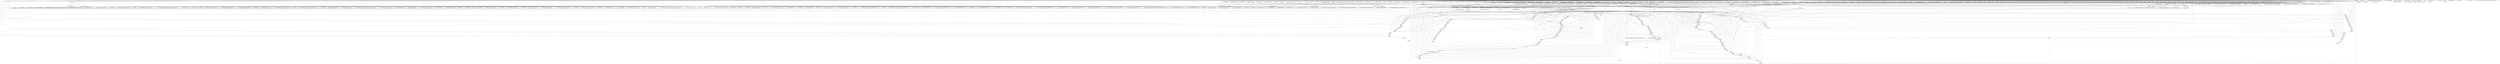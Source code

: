 digraph {
node0 [label="-"];
node1 [label="/"];
node2 [label="//temps"];
node3 [label="/4IF3.ics"];
node4 [label="/SiteWebIF"];
node5 [label="/SiteWebIF/"];
node6 [label="/SiteWebIF/FAQ.pdf"];
node7 [label="/SiteWebIF/Intranet-Etudiant.php"];
node8 [label="/SiteWebIF/Intranet-etudiant.php"];
node9 [label="/SiteWebIF/Intranet-etudiant.php/home-service"];
node10 [label="/SiteWebIF/Intranet-etudiant.php/service-home"];
node11 [label="/SiteWebIF/Intranet-personnel.php"];
node12 [label="/SiteWebIF/IntranetEtudiant.php"];
node13 [label="/SiteWebIF/LivretAccueiPersonnel2012.pdf"];
node14 [label="/SiteWebIF/agenda.html"];
node15 [label="/SiteWebIF/livretSI.pdf"];
node16 [label="/Sourrouille/Jls-fr/Jls-details.htm"];
node17 [label="/Sourrouille/Jls-fr/PhotoJLSourrouille.JPG"];
node18 [label="/Sourrouille/Jls-fr/Rapports/"];
node19 [label="/Sourrouille/Jls-fr/Rapports/Compos98-1.ps"];
node20 [label="/Sourrouille/Jls-fr/Rapports/RR-01-2003.pdf"];
node21 [label="/Sourrouille/Jls-fr/Rapports/WISME-2003.pdf"];
node22 [label="/Sourrouille/Jls-fr/SEE-OTR/SEE-23-5-2002.htm"];
node23 [label="/Sourrouille/Jls-us.html"];
node24 [label="/administrator/"];
node25 [label="/amghar/magazine/mag-2003.pdf"];
node26 [label="/amghar/magazine/mag-2010.pdf"];
node27 [label="/amghar/magazine/mag-2011.pdf"];
node28 [label="/cache/caa37016007b56628f231acfd3d91188"];
node29 [label="/cas/themes/insa/media/favicon.ico"];
node30 [label="/chercheurs/"];
node31 [label="/chercheurs/LCI/"];
node32 [label="/chercheurs/LCI/YugTalpac"];
node33 [label="/chercheurs/LCI/YugTalpac/"];
node34 [label="/chercheurs/LCI/versionologie.html"];
node35 [label="/chercheurs/gcaplat"];
node36 [label="/chercheurs/gcaplat/"];
node37 [label="/chercheurs/gcaplat/CREATIVITE%20SERENDIPITE%20et%20VERSIONOLOGIE.pdf"];
node38 [label="/chercheurs/gcaplat/Pya%20Tagluc.htm"];
node39 [label="/chercheurs/gcaplat/Resume%20MC%20%26%20RP.pdf"];
node40 [label="/chercheurs/gcaplat/Resume%20MC%20&%20RP.pdf"];
node41 [label="/chercheurs/gcaplat/Resume%20MC%20&amp"];
node42 [label="/chercheurs/gcaplat/Resume%20Modeles%20&%20Metamodeles.pdf"];
node43 [label="/chercheurs/gcaplat/Sherlock.pps"];
node44 [label="/chercheurs/gcaplat/install.zip"];
node45 [label="/chercheurs/gcaplat/versionologie.html"];
node46 [label="/crossdomain.xml"];
node47 [label="/dns"];
node48 [label="/dns/"];
node49 [label="/dns/form_dns.php"];
node50 [label="/dns/mod_base_dns.php"];
node51 [label="/dns/vlan.php"];
node52 [label="/documents/"];
node53 [label="/dossiers/"];
node54 [label="/fiches/"];
node55 [label="/home-service"];
node56 [label="/html"];
node57 [label="/index"];
node58 [label="/index.html"];
node59 [label="/limesurvey/admin/"];
node60 [label="/limesurvey/admin/admin.php"];
node61 [label="/limesurvey/index.php"];
node62 [label="/linux/"];
node63 [label="/micromachine"];
node64 [label="/micromachine/"];
node65 [label="/micromachine/download/"];
node66 [label="/micromachine/download/asm"];
node67 [label="/micromachine/download/asm++++++++++++++++++++++++Result:+%ED%E5+%ED%E0%F8%EB%EE%F1%FC+%F4%EE%F0%EC%FB+%E4%EB%FF+%EE%F2%EF%F0%E0%E2%EA%E8"];
node68 [label="/micromachine/download/libmm.clf"];
node69 [label="/micromachine/download/masm"];
node70 [label="/micromachine/download/micromachine-a-trous.cct"];
node71 [label="/micromachine/download/poster.pdf"];
node72 [label="/micromachine/download/prom_data.masm"];
node73 [label="/micromachine/download/ram_data_array.asm"];
node74 [label="/micromachine/download/ram_data_funccall.asm"];
node75 [label="/micromachine/download/ram_data_loop.asm"];
node76 [label="/micromachine/download/ram_data_multiplication.asm"];
node77 [label="/micromachine/download/ram_data_test_ind.asm"];
node78 [label="/micromachine/download/ram_data_test_indind.asm"];
node79 [label="/micromachine/download/sujet.pdf"];
node80 [label="/micromachine/validation.html"];
node81 [label="/notes"];
node82 [label="/notesif"];
node83 [label="/notesif/"];
node84 [label="/notesif/RSS/RSS_3IF.xml"];
node85 [label="/notesif/RSS/RSS_4IF.xml"];
node86 [label="/notesif/ReferentielIF/"];
node87 [label="/notesif/ReferentielIF/pmwiki.php"];
node88 [label="/notesif/coefs/coefs.3IF.2011-2012.pdf"];
node89 [label="/notesif/coefs/coefs.4IF.2011-2012.pdf"];
node90 [label="/notesif/index.php"];
node91 [label="/notesif/notesif_2012/"];
node92 [label="/notesif/saisie2007"];
node93 [label="/notesif/saisie2007/"];
node94 [label="/notesif/saisie2007/_activites.php"];
node95 [label="/notesif/saisie2007/_classement4IF.php"];
node96 [label="/notesif/saisie2007/_classement5IF.php"];
node97 [label="/notesif/saisie2007/_ratrappages_2006_2007.php"];
node98 [label="/notesif/saisie2007/_ratrappages_generic.php"];
node99 [label="/notesif/saisie2007/_statistiques.php"];
node100 [label="/notesif/saisie2007/_uploadRatrappages_generic.php"];
node101 [label="/notesif/saisie2007/api_notes/classementLaniere.php"];
node102 [label="/notesif/saisie2007/api_notes/consultationAlphabetique.php"];
node103 [label="/notesif/saisie2007/api_notes/saisieAlphabetique.php"];
node104 [label="/notesif/saisie2007/api_notes/uploadNotesFromWeb.php"];
node105 [label="/notesif/saisie2007/help.htm"];
node106 [label="/notesif/saisie2007/index.php"];
node107 [label="/notesif/saisie2007/manest08/error.html"];
node108 [label="/notesif/saisie2007/manest08/main.php"];
node109 [label="/permanences"];
node110 [label="/permanences/"];
node111 [label="/permanences/meteo.htlm"];
node112 [label="/permanences/meteo.html"];
node113 [label="/redmine"];
node114 [label="/robots.txt"];
node115 [label="/service-home"];
node116 [label="/servif-home"];
node117 [label="/servif_home"];
node118 [label="/sitewebif/intranet-etudiant.php"];
node119 [label="/sqk"];
node120 [label="/sql"];
node121 [label="/stages/"];
node122 [label="/stages/ListePFE.php"];
node123 [label="/stages/Listestage.php"];
node124 [label="/stages/descriptif/2012_SNT_stage19_movies.pdf"];
node125 [label="/stages/descriptif/ABC%20Portage.pdf"];
node126 [label="/stages/descriptif/ACS.pdf"];
node127 [label="/stages/descriptif/ACTIMAGE%202.zip"];
node128 [label="/stages/descriptif/ACTIMAGE.zip"];
node129 [label="/stages/descriptif/ADD%20ONLINE.docx"];
node130 [label="/stages/descriptif/ADOCIA-1.pdf"];
node131 [label="/stages/descriptif/ALSTOM%20-%20Offre%20stage.pdf"];
node132 [label="/stages/descriptif/ALSTOM%20TRANSPORT.zip"];
node133 [label="/stages/descriptif/ARCHIVES%20MICHAUX.pdf"];
node134 [label="/stages/descriptif/ARKEMA"];
node135 [label="/stages/descriptif/ARKEMA%20CHINE.docx"];
node136 [label="/stages/descriptif/ASTEK%20-%20OFE%20-%20Ingenieurs%20stagiaires-1.doc"];
node137 [label="/stages/descriptif/ATOS%20WORLDLINE%20LYON.doc"];
node138 [label="/stages/descriptif/AXA%20-%20Job%20Requisition%20-%20Performance%20Analyst%20UK.pdf"];
node139 [label="/stages/descriptif/AXA%20-%20STAGE%202012_%20middle-1.doc"];
node140 [label="/stages/descriptif/AXA.7z"];
node141 [label="/stages/descriptif/AXWAY%20BOOK%20Stages%202011-2012%20VF-1.pdf"];
node142 [label="/stages/descriptif/Absi-IT%20jobs.pdf"];
node143 [label="/stages/descriptif/Alptis%20-%20%20Developpeur%20Decionnel-INSA-mars12.pdf"];
node144 [label="/stages/descriptif/BIIN.pdf"];
node145 [label="/stages/descriptif/BIOMERIEUX%20-%20stage%20business%20reporting,%20intelligence.pdf"];
node146 [label="/stages/descriptif/BULL%20-%20Participer%20a%20la%20qualifiaction%20d'un%20logiciel%20specifique%20developpe%20en%20J2EE.pdf"];
node147 [label="/stages/descriptif/CAPGEMINI%20book%20stages.pdf"];
node148 [label="/stages/descriptif/CARRY%20IT.pdf"];
node149 [label="/stages/descriptif/CASINO%20Stage%20controle%20gestion%20Groupe%20Webmaster%20SCDGWMDCGv1.doc"];
node150 [label="/stages/descriptif/CASINO%20Stage%20developpement%20_S_DEVELOP%20_0711.doc"];
node151 [label="/stages/descriptif/CEA_2012_FlexibleMeccano_Court-1.doc"];
node152 [label="/stages/descriptif/CERMEP.pdf"];
node153 [label="/stages/descriptif/CHANEL%20-%20MODE%20-%20ACP%20SI%20-%202-1.pdf"];
node154 [label="/stages/descriptif/CHECK%20AND%20TAKE%20Offres%20de%20stage%202011.12.08.pdf"];
node155 [label="/stages/descriptif/CNDRI%20-%20INSA%20stage_informatique-instrumentation-2.pdf"];
node156 [label="/stages/descriptif/CNRS%20-%20CCSD_profil_stagiaire.pdf"];
node157 [label="/stages/descriptif/COMPILATIO.pdf"];
node158 [label="/stages/descriptif/CREATIS%20Offre%20de%20stage%20ingenieur.pdf"];
node159 [label="/stages/descriptif/CREDIT%20AGRICOLE%20-%20Offre%20Stagiaire%20Innovation%20Credits.pdf"];
node160 [label="/stages/descriptif/CRIS.zip"];
node161 [label="/stages/descriptif/Calabio%20-%202012%20-%20Annonce%20de%20stage%20-%20Front%20end%20dev%20-%20Lyon.pdf"];
node162 [label="/stages/descriptif/DAWAN.pdf"];
node163 [label="/stages/descriptif/DIMO%20GESTION%20-%20stage%20dev%20GMAO.pdf"];
node164 [label="/stages/descriptif/EDAP%20TMS%20-%20offreStageEZ-1.docx"];
node165 [label="/stages/descriptif/EDF%20-%202012%2002%20proposition%20stage%20PRISM-METRIX-GEOMETRIX%202012_2%20_%20DRIIME.pdf"];
node166 [label="/stages/descriptif/EDF%20Clamart%20-%202011%2010%20proposition%20stage%20PRISM-METRIX-GEOMETRIX%202012%20_%20DRIIME.doc"];
node167 [label="/stages/descriptif/ENS%20-%20Profil%20Stagiaire%20CARPACCIO.pdf"];
node168 [label="/stages/descriptif/ENVOLEA%20SEMER_OFFRE_STAGE_120112.pdf"];
node169 [label="/stages/descriptif/ERDF-GRDF%20Offre%20stage%20GrDFx.pdf"];
node170 [label="/stages/descriptif/ESR%20-%20Offre%20de%20stage%20-%20Clermont-Ferrand-1.pdf"];
node171 [label="/stages/descriptif/ETS%20MONTREAL.docx"];
node172 [label="/stages/descriptif/EURO%20INFORMATION%20DEVELOPPEMENT.zip"];
node173 [label="/stages/descriptif/EUROCOPTER.7z"];
node174 [label="/stages/descriptif/EUROSCRIPT.zip"];
node175 [label="/stages/descriptif/EXAKIS.7z"];
node176 [label="/stages/descriptif/FIDUCIAL.doc"];
node177 [label="/stages/descriptif/FIE%20-%20%20Annonce%20stage%20etudiant%20INSA-1.pdf"];
node178 [label="/stages/descriptif/FLEJAY.docx"];
node179 [label="/stages/descriptif/FOXSTREAM%20-%20Sujet%20Stage%20PFE%202011-1.pdf"];
node180 [label="/stages/descriptif/GG%20FACTOR.pdf"];
node181 [label="/stages/descriptif/IBM%20-%20DVS-intership-2012-V4-1.pdf"];
node182 [label="/stages/descriptif/IEI%20FC%20-%20Offre%20de%20stage%20informatique.pdf"];
node183 [label="/stages/descriptif/INRIA%20-%20Proposition%20de%20stage%20Agriped%204eme%20A%20ing.pdf"];
node184 [label="/stages/descriptif/INRIA.pdf"];
node185 [label="/stages/descriptif/INSA%20LIRIS%20-%20120228_sujet%20stage%20LIRIS_vHOS.pdf"];
node186 [label="/stages/descriptif/INSA%20LIRIS%202.doc"];
node187 [label="/stages/descriptif/INSA-LIRIS%20stage_pfe_kinect_2012_v2.docx"];
node188 [label="/stages/descriptif/INTERFACE%20TRANSPORT.pdf"];
node189 [label="/stages/descriptif/ITRON%20soft%20releve%20rapide%20des%20compteurs.pdf"];
node190 [label="/stages/descriptif/JOLITV.pdf"];
node191 [label="/stages/descriptif/KAPT%20-%20Paiement%20mobile.pdf"];
node192 [label="/stages/descriptif/LEE%20Conseil%20-%20906%2000%20-%20DRH%20-%20Offre%20de%20stage%20Base%20Commerciale%20-%20V2.pdf"];
node193 [label="/stages/descriptif/LIRIS%20-%20sujetPortefeuillePartieMetier.pdf"];
node194 [label="/stages/descriptif/LOGICA%20Catalogue%20de%20stages%20Rhone%20Alpes%20Auvergne%202011%202012.pdf"];
node195 [label="/stages/descriptif/M2ES%20TECHNOLOGIES.pdf"];
node196 [label="/stages/descriptif/MAIDIS%20-%20Offre%20de%20stage%202012%20-%20INSA%204IF.doc"];
node197 [label="/stages/descriptif/MEDIAL.pdf"];
node198 [label="/stages/descriptif/MEDICALLAB.pdf"];
node199 [label="/stages/descriptif/NETRESULTS.pdf"];
node200 [label="/stages/descriptif/NOMENDUMOFFRESDESTAGE.pdf"];
node201 [label="/stages/descriptif/Net%20Results%20Bresil.doc"];
node202 [label="/stages/descriptif/ORANGE%20-%20fiche%20de%20stage%202012GOVLPServices.pdf"];
node203 [label="/stages/descriptif/ORANGE%20BUSINESS%20%20SERVICES.zip"];
node204 [label="/stages/descriptif/ORANGE%20DECI.zip"];
node205 [label="/stages/descriptif/ORANGE%20LABS%20RENNES.docx"];
node206 [label="/stages/descriptif/ORANGE.zip"];
node207 [label="/stages/descriptif/Orange%20Labs%20Stages%20Securite%202012.zip"];
node208 [label="/stages/descriptif/PLAYSOFT%20-%2020111031-%20Mobilite%20-%20Developeur_fr.doc"];
node209 [label="/stages/descriptif/PLEBICOM.pdf"];
node210 [label="/stages/descriptif/PRICEMIINISTER%20-%20Fiche%20de%20poste%20_Stagiaire%20DeveloppeurJava%20Scrum_PM-1.pdf"];
node211 [label="/stages/descriptif/SAFT.doc"];
node212 [label="/stages/descriptif/SAINT%20GOBAIN%20-%2031%2001%202012%20Stage%20chef%20projet%20Junior%20eBusiness%201.2012.pdf"];
node213 [label="/stages/descriptif/SCHLUMBERGER%20UK.docx"];
node214 [label="/stages/descriptif/SIGMALID%20-%20Developpeur%20Web.pdf"];
node215 [label="/stages/descriptif/SNCF%20-%20Nouvelle%20fiche%20Mission%20Stage%20pour%20manager_-2.doc"];
node216 [label="/stages/descriptif/SNCF%20-%20Offre%20de%20stage%20ADW%202011-2012-1.pdf"];
node217 [label="/stages/descriptif/SOCIETE"];
node218 [label="/stages/descriptif/SOCIETE%20GENERALE%20-%20stage%20developpement.pdf"];
node219 [label="/stages/descriptif/SOCIETE%20GENERALE%20-%20stage_KC.pdf"];
node220 [label="/stages/descriptif/ST%20MICROELECTRONICS%20Crolles%20visualisation%20(2).pdf"];
node221 [label="/stages/descriptif/STERIA%20Book%20Stages%20%202012%20v0.4.doc"];
node222 [label="/stages/descriptif/STMICROELECTRONICS.doc"];
node223 [label="/stages/descriptif/SUUDS%20Gespower%20-%20TG2011S1PDI_PlateformeDInstallation.pdf"];
node224 [label="/stages/descriptif/SYDER%202012%20-%20Offre%20de%20Stage%20INSA%20-%20Factures%20EDF.pdf"];
node225 [label="/stages/descriptif/SYDER%202012%20-%20Offre%20de%20Stage%20INSA%20-%20Suivi%20des%20vehicules.pdf"];
node226 [label="/stages/descriptif/SYRINA%20Stagiaire%20Developpeur%20VBA.pdf"];
node227 [label="/stages/descriptif/Stage%20pre-embauche%20-%20assistant%20chef%20de%20projet.pdf"];
node228 [label="/stages/descriptif/Stage%20pre-embauche%20-%20ingenieur%20developpeur%20R&D.pdf"];
node229 [label="/stages/descriptif/Stage%20pre-embauche%20-%20ingenieur%20developpeur%20en%20Finance%20de%20Marche.pdf"];
node230 [label="/stages/descriptif/THALES"];
node231 [label="/stages/descriptif/THALES%20-%20Book%20Stages%20ITO%202011%202012.doc"];
node232 [label="/stages/descriptif/THALES%20-%20Etude%20et%20realisation%20d'une%20carte%20d'acquisition%20equipee%20d'un%20microcontroleur%20PIC24F.pdf"];
node233 [label="/stages/descriptif/THALES%20-%20Fiche%20Stagiaire%20ISe-ID%20_2012-01_.pdf"];
node234 [label="/stages/descriptif/THALES%20-%20Stage%202012%20Centre%20de%20service.pdf"];
node235 [label="/stages/descriptif/THALES%20Hong%20Kong.7z"];
node236 [label="/stages/descriptif/Thales%20Avionics%20Valence.pdf"];
node237 [label="/stages/descriptif/The_Coding_Machine%20Stage_Fin_d_etudes_2.doc"];
node238 [label="/stages/descriptif/UUDS%20Gespower%20-%20STG2011S1EET_EditeurDEtiquette.pdf"];
node239 [label="/stages/descriptif/Univ%20lyon%203%20-%20offre_de_stage_2012_2.pdf"];
node240 [label="/stages/descriptif/VERIMAG.pdf"];
node241 [label="/stages/descriptif/WID%20OP.zip"];
node242 [label="/stages/descriptif/YSEOP.zip"];
node243 [label="/temp"];
node244 [label="/temps"];
node245 [label="/temps/"];
node246 [label="/temps/%C3%A7IF38.html"];
node247 [label="/temps/%C3%A7IF40.html"];
node248 [label="/temps/.html"];
node249 [label="/temps/1IF14.ics"];
node250 [label="/temps/2FC1.html"];
node251 [label="/temps/2FC10.html"];
node252 [label="/temps/2FC11.html"];
node253 [label="/temps/2FC12.html"];
node254 [label="/temps/2FC13.html"];
node255 [label="/temps/2FC14.html"];
node256 [label="/temps/2FC15.html"];
node257 [label="/temps/2FC16.html"];
node258 [label="/temps/2FC17.html"];
node259 [label="/temps/2FC18.html"];
node260 [label="/temps/2FC19.html"];
node261 [label="/temps/2FC2.html"];
node262 [label="/temps/2FC3.html"];
node263 [label="/temps/2FC36.html"];
node264 [label="/temps/2FC37.html"];
node265 [label="/temps/2FC38.html"];
node266 [label="/temps/2FC39.html"];
node267 [label="/temps/2FC4.html"];
node268 [label="/temps/2FC40.html"];
node269 [label="/temps/2FC41.html"];
node270 [label="/temps/2FC42.html"];
node271 [label="/temps/2FC43.html"];
node272 [label="/temps/2FC44.html"];
node273 [label="/temps/2FC45.html"];
node274 [label="/temps/2FC46.html"];
node275 [label="/temps/2FC47.html"];
node276 [label="/temps/2FC48.html"];
node277 [label="/temps/2FC49.html"];
node278 [label="/temps/2FC5.html"];
node279 [label="/temps/2FC50.html"];
node280 [label="/temps/2FC51.html"];
node281 [label="/temps/2FC52.html"];
node282 [label="/temps/2FC6.html"];
node283 [label="/temps/2FC7.html"];
node284 [label="/temps/2FC8.html"];
node285 [label="/temps/2FC9.html"];
node286 [label="/temps/3IF.html"];
node287 [label="/temps/3IF.ics"];
node288 [label="/temps/3IF1"];
node289 [label="/temps/3IF1.html"];
node290 [label="/temps/3IF1.ics"];
node291 [label="/temps/3IF10.html"];
node292 [label="/temps/3IF11.html"];
node293 [label="/temps/3IF12.html"];
node294 [label="/temps/3IF13.html"];
node295 [label="/temps/3IF14.html"];
node296 [label="/temps/3IF15.html"];
node297 [label="/temps/3IF16.html"];
node298 [label="/temps/3IF17.html"];
node299 [label="/temps/3IF18.html"];
node300 [label="/temps/3IF19.html"];
node301 [label="/temps/3IF2.html"];
node302 [label="/temps/3IF2.ics"];
node303 [label="/temps/3IF20.html"];
node304 [label="/temps/3IF21.html"];
node305 [label="/temps/3IF22.html"];
node306 [label="/temps/3IF23.html"];
node307 [label="/temps/3IF24.html"];
node308 [label="/temps/3IF25.html"];
node309 [label="/temps/3IF26.html"];
node310 [label="/temps/3IF27.html"];
node311 [label="/temps/3IF28.html"];
node312 [label="/temps/3IF29.html"];
node313 [label="/temps/3IF3.html"];
node314 [label="/temps/3IF3.ics"];
node315 [label="/temps/3IF30.html"];
node316 [label="/temps/3IF31.html"];
node317 [label="/temps/3IF32.html"];
node318 [label="/temps/3IF35.html"];
node319 [label="/temps/3IF36.html"];
node320 [label="/temps/3IF37.html"];
node321 [label="/temps/3IF38.html"];
node322 [label="/temps/3IF384.html"];
node323 [label="/temps/3IF39.html"];
node324 [label="/temps/3IF4.html"];
node325 [label="/temps/3IF4.ics"];
node326 [label="/temps/3IF40.html"];
node327 [label="/temps/3IF41.html"];
node328 [label="/temps/3IF42.html"];
node329 [label="/temps/3IF43.html"];
node330 [label="/temps/3IF44.html"];
node331 [label="/temps/3IF45.html"];
node332 [label="/temps/3IF46.html"];
node333 [label="/temps/3IF47.html"];
node334 [label="/temps/3IF48.html"];
node335 [label="/temps/3IF49.html"];
node336 [label="/temps/3IF5.html"];
node337 [label="/temps/3IF50.html"];
node338 [label="/temps/3IF51.html"];
node339 [label="/temps/3IF52.html"];
node340 [label="/temps/3IF53.html"];
node341 [label="/temps/3IF6.html"];
node342 [label="/temps/3IF7.html"];
node343 [label="/temps/3IF8.html"];
node344 [label="/temps/3IF9.html"];
node345 [label="/temps/3if38"];
node346 [label="/temps/4IF"];
node347 [label="/temps/4IF.html"];
node348 [label="/temps/4IF.ics"];
node349 [label="/temps/4IF02.html"];
node350 [label="/temps/4IF1"];
node351 [label="/temps/4IF1.html"];
node352 [label="/temps/4IF1.ics"];
node353 [label="/temps/4IF10.html"];
node354 [label="/temps/4IF11.html"];
node355 [label="/temps/4IF12.html"];
node356 [label="/temps/4IF13.html"];
node357 [label="/temps/4IF14.html"];
node358 [label="/temps/4IF15.html"];
node359 [label="/temps/4IF16.html"];
node360 [label="/temps/4IF17.html"];
node361 [label="/temps/4IF18.html"];
node362 [label="/temps/4IF19.html"];
node363 [label="/temps/4IF2.html"];
node364 [label="/temps/4IF2.ics"];
node365 [label="/temps/4IF20.html"];
node366 [label="/temps/4IF21.html"];
node367 [label="/temps/4IF22.html"];
node368 [label="/temps/4IF23.html"];
node369 [label="/temps/4IF24.html"];
node370 [label="/temps/4IF25.html"];
node371 [label="/temps/4IF26.html"];
node372 [label="/temps/4IF27.html"];
node373 [label="/temps/4IF3.html"];
node374 [label="/temps/4IF3.ics"];
node375 [label="/temps/4IF32.html"];
node376 [label="/temps/4IF35.html"];
node377 [label="/temps/4IF36.html"];
node378 [label="/temps/4IF37.html"];
node379 [label="/temps/4IF38"];
node380 [label="/temps/4IF38.html"];
node381 [label="/temps/4IF38.html*"];
node382 [label="/temps/4IF39.html"];
node383 [label="/temps/4IF4.html"];
node384 [label="/temps/4IF4.ics"];
node385 [label="/temps/4IF4.ics%20"];
node386 [label="/temps/4IF40.html"];
node387 [label="/temps/4IF41.html"];
node388 [label="/temps/4IF42.html"];
node389 [label="/temps/4IF42.ics"];
node390 [label="/temps/4IF43.html"];
node391 [label="/temps/4IF44.html"];
node392 [label="/temps/4IF44html"];
node393 [label="/temps/4IF45.html"];
node394 [label="/temps/4IF46.html"];
node395 [label="/temps/4IF47.html"];
node396 [label="/temps/4IF48.html"];
node397 [label="/temps/4IF49.html"];
node398 [label="/temps/4IF5.html"];
node399 [label="/temps/4IF50.html"];
node400 [label="/temps/4IF51.html"];
node401 [label="/temps/4IF52.html"];
node402 [label="/temps/4IF53.html"];
node403 [label="/temps/4IF54.html"];
node404 [label="/temps/4IF6.html"];
node405 [label="/temps/4IF7.html"];
node406 [label="/temps/4IF8.html"];
node407 [label="/temps/4IF9.html"];
node408 [label="/temps/4TC.html"];
node409 [label="/temps/4TC39.html"];
node410 [label="/temps/4Tc.html"];
node411 [label="/temps/4if1.ics"];
node412 [label="/temps/4if3.ics"];
node413 [label="/temps/5IF.html"];
node414 [label="/temps/5IF.ic"];
node415 [label="/temps/5IF.ics"];
node416 [label="/temps/5IF1.html"];
node417 [label="/temps/5IF1.ics"];
node418 [label="/temps/5IF10.html"];
node419 [label="/temps/5IF11.html"];
node420 [label="/temps/5IF12.html"];
node421 [label="/temps/5IF13.html"];
node422 [label="/temps/5IF14.html"];
node423 [label="/temps/5IF15.html"];
node424 [label="/temps/5IF16.html"];
node425 [label="/temps/5IF17.html"];
node426 [label="/temps/5IF18.html"];
node427 [label="/temps/5IF19.html"];
node428 [label="/temps/5IF2.html"];
node429 [label="/temps/5IF2.ics"];
node430 [label="/temps/5IF20.html"];
node431 [label="/temps/5IF21.html"];
node432 [label="/temps/5IF22.html"];
node433 [label="/temps/5IF23.html"];
node434 [label="/temps/5IF24.html"];
node435 [label="/temps/5IF25.html"];
node436 [label="/temps/5IF26.html"];
node437 [label="/temps/5IF27.html"];
node438 [label="/temps/5IF28.html"];
node439 [label="/temps/5IF29.html"];
node440 [label="/temps/5IF3.html"];
node441 [label="/temps/5IF35.html"];
node442 [label="/temps/5IF36.html"];
node443 [label="/temps/5IF37.html"];
node444 [label="/temps/5IF38.html"];
node445 [label="/temps/5IF39.htm"];
node446 [label="/temps/5IF39.html"];
node447 [label="/temps/5IF4.html"];
node448 [label="/temps/5IF40.html"];
node449 [label="/temps/5IF40.htmlgoo"];
node450 [label="/temps/5IF41.html"];
node451 [label="/temps/5IF42.html"];
node452 [label="/temps/5IF43.html"];
node453 [label="/temps/5IF44.html"];
node454 [label="/temps/5IF45.html"];
node455 [label="/temps/5IF46.html"];
node456 [label="/temps/5IF47.html"];
node457 [label="/temps/5IF48.html"];
node458 [label="/temps/5IF49.htm"];
node459 [label="/temps/5IF49.html"];
node460 [label="/temps/5IF5.html"];
node461 [label="/temps/5IF50.html"];
node462 [label="/temps/5IF51.html"];
node463 [label="/temps/5IF52.html"];
node464 [label="/temps/5IF53.html"];
node465 [label="/temps/5IF6.html"];
node466 [label="/temps/5IF7.html"];
node467 [label="/temps/5IF8.html"];
node468 [label="/temps/5IF9.html"];
node469 [label="/temps/5IFA.ics"];
node470 [label="/temps/5IFB.ics"];
node471 [label="/temps/5if.ics"];
node472 [label="/temps/5if.ics%2bbio"];
node473 [label="/temps/5if17"];
node474 [label="/temps/5if17.htm"];
node475 [label="/temps/5if17.html"];
node476 [label="/temps/EA.ics"];
node477 [label="/temps/GF.ics"];
node478 [label="/temps/GL.ics"];
node479 [label="/temps/GO.ics"];
node480 [label="/temps/IF40.html"];
node481 [label="/temps/MK.ics"];
node482 [label="/temps/ML.ics"];
node483 [label="/temps/PF.ics"];
node484 [label="/temps/PL.ics"];
node485 [label="/temps/SB.ics"];
node486 [label="/temps/SC.ics"];
node487 [label="/temps/SoutenancesPFE.html"];
node488 [label="/temps/TA.ics"];
node489 [label="/temps/WO.ics"];
node490 [label="/temps/choix_2fc.html"];
node491 [label="/temps/choix_3if.html"];
node492 [label="/temps/choix_4if.html"];
node493 [label="/temps/choix_5if.html"];
node494 [label="/temps/choix_IM1.html"];
node495 [label="/temps/index.html"];
node496 [label="/temps/l"];
node497 [label="/temps/soutenancespfe.html"];
node498 [label="/temps4IF47.html"];
node499 [label="/temps5IF47.html"];
node500 [label="/tnotesemps/5IF43.html"];
node501 [label="/w3c/p3p.xml"];
node502 [label="/wiki/doku.php"];
node503 [label="/wiki/lib/exe/ajax.php"];
node504 [label="/wiki/lib/exe/css.php"];
node505 [label="/wiki/lib/exe/indexer.php"];
node506 [label="/wiki/lib/exe/js.php"];
node507 [label="/wp-login.php"];
node508 [label=":90/dns/"];
node509 [label=":90/dns/form_dns.php"];
node510 [label=":90/dns/mod_base_dns.php"];
node511 [label=":90/dns/vlan.php"];
node512 [label=":90/wiki/doku.php"];
node513 [label="http://36ohk6dgmcd1n-c.c.yom.mail.yahoo.net/om/api/1.0/openmail.app.invoke/36ohk6dgmcd1n/11/1.0.35/us/en-US/view.html/0"];
node514 [label="http://IF.insa-lyon.fr/"];
node515 [label="http://by157w.bay157.mail.live.com/default.aspx"];
node516 [label="http://du115w.dub115.mail.live.com/mail/InboxLight.aspx"];
node517 [label="http://fr.search-results.com/web"];
node518 [label="http://fr.search.yahoo.com/search"];
node519 [label="http://homestaymelaka.com/house/taman-pandan-indah/unified-software-development-process&page=6"];
node520 [label="http://if.insa-lyon.fr/"];
node521 [label="http://if.insa-lyon.fr/actualites"];
node522 [label="http://if.insa-lyon.fr/agenda-if"];
node523 [label="http://if.insa-lyon.fr/bibif"];
node524 [label="http://if.insa-lyon.fr/entreprise/deroulement-projet-fin-etude"];
node525 [label="http://if.insa-lyon.fr/entreprise/projet-fin-etude"];
node526 [label="http://if.insa-lyon.fr/entreprise/stages"];
node527 [label="http://if.insa-lyon.fr/formation/3if"];
node528 [label="http://if.insa-lyon.fr/formation/3if-programme-enseignements"];
node529 [label="http://if.insa-lyon.fr/formation/4if-programme-enseignements"];
node530 [label="http://if.insa-lyon.fr/formation/ingenieur-if"];
node531 [label="http://if.insa-lyon.fr/fr"];
node532 [label="http://if.insa-lyon.fr/intranet-personnel-if"];
node533 [label="http://if.insa-lyon.fr/presentation"];
node534 [label="http://if.insa-lyon.fr/presentation/annuaire"];
node535 [label="http://if.insa-lyon.fr/presentation/historique"];
node536 [label="http://if.insa-lyon.fr/presentation/qui-fait-quoi"];
node537 [label="http://if.insa-lyon.fr/presentation/venir-etudier-if"];
node538 [label="http://if.insa-lyon.fr/recherche/laboratoires-associes"];
node539 [label="http://if.insa-lyon.fr/vie-etudiante/laedi"];
node540 [label="http://if.insa-lyon.fr/vie-etudiante/les-associations"];
node541 [label="http://img.rechercher.me/fichiers/cours-architecture-des-ordinateurs_pdf_58664.html"];
node542 [label="http://intranet-if:90/dns/"];
node543 [label="http://intranet-if:90/dns/form_dns.php"];
node544 [label="http://intranet-if:90/dns/mod_base_dns.php"];
node545 [label="http://intranet-if:90/dns/vlan.php"];
node546 [label="http://intranet-if:90/wiki/doku.php"];
node547 [label="http://isearch.babylon.com/"];
node548 [label="http://liris.cnrs.fr/christian.wolf/teaching/index.html"];
node549 [label="http://search.babylon.com/"];
node550 [label="http://search.conduit.com/ResultsExt.aspx"];
node551 [label="http://search.conduit.com/results.aspx"];
node552 [label="http://servif-web.insa-lyon.fr:90/dns/"];
node553 [label="http://servif-web.insa-lyon.fr:90/dns/vlan.php"];
node554 [label="http://support.insa-lyon.fr/admin/edit_tracking.php"];
node555 [label="http://translate.google.com/translate_p"];
node556 [label="http://www.123people.fr/s/mathieu+maranzana"];
node557 [label="http://www.banque-pdf.com/fr_qcm-architecture-des-ordinateur.html"];
node558 [label="http://www.banque-pdf.fr/fr_des-cours-et-des-exercices-corriges-sur-les-flags-de-microprocesseur-intel-8086-pdf.html"];
node559 [label="http://www.banque-pdf.fr/fr_exercices-corriges-architecture-des-ordinateurs-assembleur.html"];
node560 [label="http://www.banque-pdf.fr/fr_exercices-et-solutions-sur-l_architecture-des-ordinateurs.html"];
node561 [label="http://www.bing.com/search"];
node562 [label="http://www.extpdf.com/evolution-des-micro-processeurs-intel-de-1971-a-2010-pdf.html"];
node563 [label="http://www.facebook.com/"];
node564 [label="http://www.facebook.com/l.php"];
node565 [label="http://www.google.ca/url"];
node566 [label="http://www.google.ch/url"];
node567 [label="http://www.google.co.ma/url"];
node568 [label="http://www.google.co.za/url"];
node569 [label="http://www.google.com"];
node570 [label="http://www.google.com.br/url"];
node571 [label="http://www.google.com.lb/url"];
node572 [label="http://www.google.com.ph/url"];
node573 [label="http://www.google.com.pk/url"];
node574 [label="http://www.google.com.tr/url"];
node575 [label="http://www.google.com.vn/url"];
node576 [label="http://www.google.com/gwt/x"];
node577 [label="http://www.google.com/m"];
node578 [label="http://www.google.com/m/search"];
node579 [label="http://www.google.com/search"];
node580 [label="http://www.google.com/url"];
node581 [label="http://www.google.de/url"];
node582 [label="http://www.google.dz/url"];
node583 [label="http://www.google.es/url"];
node584 [label="http://www.google.fr/search"];
node585 [label="http://www.google.fr/url"];
node586 [label="http://www.google.it/search"];
node587 [label="http://www.google.it/url"];
node588 [label="http://www.google.ro/url"];
node589 [label="http://www.google.sn/url"];
node590 [label="http://www.google.tn/url"];
node591 [label="http://www.netvibes.com/privatepage/1"];
node592 [label="http://www.rechercher.me/fichiers/cours-architecture-des-ordinateurs_pdf_58664.html"];
node593 [label="http://www.search-results.com/web"];
node594 [label="http://www.uyfree.com/download/wp-thumbnails.zip"];
node595 [label="http://zmail.insa-lyon.fr/zimbra/"];
node596 [label="https://login.insa-lyon.fr/cas/login"];
node569 -> node1 [label="1"];
node1 -> node1 [label="15"];
node580 -> node1 [label="2"];
node0 -> node1 [label="517"];
node0 -> node2 [label="1"];
node0 -> node3 [label="1"];
node0 -> node4 [label="1"];
node0 -> node5 [label="24"];
node11 -> node6 [label="8"];
node0 -> node7 [label="1"];
node580 -> node8 [label="2"];
node521 -> node8 [label="1"];
node540 -> node8 [label="24"];
node537 -> node8 [label="3"];
node528 -> node8 [label="3"];
node596 -> node8 [label="26"];
node527 -> node8 [label="14"];
node534 -> node8 [label="5"];
node523 -> node8 [label="5"];
node531 -> node8 [label="23"];
node536 -> node8 [label="9"];
node520 -> node8 [label="3640"];
node526 -> node8 [label="1"];
node0 -> node8 [label="6471"];
node530 -> node8 [label="20"];
node539 -> node8 [label="116"];
node5 -> node8 [label="28"];
node529 -> node8 [label="2"];
node538 -> node8 [label="1"];
node121 -> node8 [label="1"];
node535 -> node8 [label="3"];
node533 -> node8 [label="25"];
node524 -> node8 [label="1"];
node525 -> node8 [label="2"];
node0 -> node9 [label="1"];
node0 -> node10 [label="1"];
node534 -> node11 [label="1"];
node554 -> node11 [label="4"];
node5 -> node11 [label="2"];
node595 -> node11 [label="1"];
node522 -> node11 [label="1"];
node520 -> node11 [label="322"];
node0 -> node11 [label="400"];
node530 -> node11 [label="3"];
node532 -> node11 [label="3"];
node536 -> node11 [label="2"];
node514 -> node11 [label="2"];
node527 -> node11 [label="2"];
node528 -> node11 [label="1"];
node537 -> node11 [label="1"];
node531 -> node11 [label="1"];
node535 -> node11 [label="1"];
node0 -> node12 [label="1"];
node0 -> node13 [label="2"];
node11 -> node13 [label="8"];
node11 -> node14 [label="14"];
node0 -> node15 [label="1"];
node11 -> node15 [label="4"];
node0 -> node16 [label="11"];
node0 -> node17 [label="1"];
node519 -> node17 [label="2"];
node556 -> node17 [label="6"];
node0 -> node18 [label="1"];
node0 -> node19 [label="1"];
node0 -> node20 [label="1"];
node0 -> node21 [label="1"];
node0 -> node22 [label="4"];
node0 -> node23 [label="1"];
node0 -> node24 [label="1"];
node0 -> node25 [label="2"];
node0 -> node26 [label="3"];
node0 -> node27 [label="3"];
node1 -> node28 [label="1"];
node0 -> node29 [label="877"];
node0 -> node30 [label="2"];
node585 -> node31 [label="3"];
node36 -> node31 [label="3"];
node30 -> node31 [label="2"];
node0 -> node31 [label="14"];
node0 -> node32 [label="1"];
node31 -> node33 [label="3"];
node0 -> node33 [label="5"];
node31 -> node34 [label="1"];
node33 -> node34 [label="1"];
node0 -> node34 [label="5"];
node0 -> node35 [label="1"];
node590 -> node36 [label="1"];
node584 -> node36 [label="1"];
node534 -> node36 [label="2"];
node0 -> node36 [label="20"];
node31 -> node36 [label="1"];
node549 -> node36 [label="1"];
node585 -> node36 [label="17"];
node580 -> node36 [label="1"];
node0 -> node37 [label="2"];
node584 -> node37 [label="1"];
node0 -> node38 [label="4"];
node36 -> node39 [label="2"];
node585 -> node40 [label="1"];
node567 -> node40 [label="1"];
node0 -> node40 [label="11"];
node36 -> node40 [label="5"];
node565 -> node40 [label="1"];
node40 -> node40 [label="7"];
node0 -> node41 [label="1"];
node42 -> node42 [label="4"];
node585 -> node42 [label="2"];
node36 -> node42 [label="7"];
node0 -> node42 [label="11"];
node585 -> node43 [label="2"];
node36 -> node43 [label="3"];
node0 -> node43 [label="7"];
node36 -> node44 [label="4"];
node585 -> node45 [label="1"];
node36 -> node45 [label="2"];
node579 -> node45 [label="1"];
node0 -> node45 [label="6"];
node8 -> node46 [label="3"];
node553 -> node47 [label="1"];
node545 -> node47 [label="1"];
node511 -> node47 [label="1"];
node553 -> node48 [label="1"];
node545 -> node48 [label="5"];
node511 -> node48 [label="2"];
node0 -> node48 [label="34"];
node511 -> node49 [label="2"];
node545 -> node49 [label="6"];
node509 -> node50 [label="2"];
node543 -> node50 [label="6"];
node552 -> node51 [label="7"];
node542 -> node51 [label="13"];
node510 -> node51 [label="2"];
node544 -> node51 [label="6"];
node508 -> node51 [label="3"];
node0 -> node52 [label="1"];
node0 -> node53 [label="1"];
node0 -> node54 [label="1"];
node0 -> node55 [label="1"];
node0 -> node56 [label="1"];
node0 -> node57 [label="1"];
node0 -> node58 [label="1"];
node0 -> node59 [label="1"];
node0 -> node60 [label="25"];
node0 -> node61 [label="1"];
node0 -> node62 [label="1"];
node548 -> node63 [label="3"];
node0 -> node63 [label="5"];
node565 -> node64 [label="1"];
node548 -> node64 [label="3"];
node577 -> node64 [label="1"];
node566 -> node64 [label="1"];
node585 -> node64 [label="7"];
node0 -> node64 [label="23"];
node578 -> node64 [label="1"];
node580 -> node64 [label="1"];
node0 -> node65 [label="1"];
node568 -> node66 [label="1"];
node66 -> node66 [label="1"];
node0 -> node66 [label="4"];
node67 -> node67 [label="1"];
node0 -> node68 [label="2"];
node573 -> node69 [label="1"];
node0 -> node69 [label="4"];
node0 -> node70 [label="4"];
node0 -> node71 [label="4"];
node580 -> node72 [label="1"];
node572 -> node72 [label="1"];
node0 -> node72 [label="5"];
node0 -> node73 [label="3"];
node0 -> node74 [label="3"];
node0 -> node75 [label="5"];
node0 -> node76 [label="3"];
node0 -> node77 [label="4"];
node0 -> node78 [label="5"];
node560 -> node79 [label="1"];
node562 -> node79 [label="1"];
node558 -> node79 [label="1"];
node547 -> node79 [label="1"];
node549 -> node79 [label="1"];
node592 -> node79 [label="1"];
node590 -> node79 [label="2"];
node79 -> node79 [label="24"];
node582 -> node79 [label="1"];
node585 -> node79 [label="8"];
node567 -> node79 [label="15"];
node64 -> node79 [label="4"];
node557 -> node79 [label="1"];
node551 -> node79 [label="1"];
node559 -> node79 [label="5"];
node589 -> node79 [label="1"];
node0 -> node79 [label="42"];
node541 -> node79 [label="1"];
node0 -> node80 [label="7"];
node0 -> node81 [label="4"];
node0 -> node82 [label="1049"];
node11 -> node82 [label="22"];
node8 -> node82 [label="935"];
node106 -> node83 [label="1"];
node102 -> node83 [label="1"];
node8 -> node83 [label="1188"];
node104 -> node83 [label="2"];
node0 -> node83 [label="1197"];
node11 -> node83 [label="39"];
node93 -> node83 [label="3"];
node0 -> node84 [label="542"];
node0 -> node85 [label="215"];
node85 -> node85 [label="571"];
node86 -> node86 [label="1"];
node0 -> node86 [label="2"];
node87 -> node87 [label="1"];
node86 -> node87 [label="1"];
node88 -> node88 [label="2"];
node0 -> node88 [label="7"];
node89 -> node89 [label="12"];
node0 -> node89 [label="26"];
node0 -> node90 [label="4"];
node0 -> node91 [label="1"];
node595 -> node91 [label="3"];
node0 -> node92 [label="1"];
node95 -> node93 [label="5"];
node104 -> node93 [label="1"];
node0 -> node93 [label="62"];
node11 -> node93 [label="25"];
node93 -> node93 [label="5"];
node96 -> node93 [label="3"];
node93 -> node94 [label="5"];
node93 -> node95 [label="11"];
node93 -> node96 [label="8"];
node93 -> node97 [label="1"];
node93 -> node98 [label="11"];
node93 -> node99 [label="2"];
node98 -> node100 [label="3"];
node93 -> node101 [label="6"];
node93 -> node102 [label="2"];
node94 -> node102 [label="4"];
node93 -> node103 [label="5"];
node103 -> node104 [label="4"];
node93 -> node105 [label="2"];
node97 -> node106 [label="1"];
node0 -> node107 [label="1"];
node0 -> node108 [label="1"];
node0 -> node109 [label="10"];
node8 -> node109 [label="117"];
node110 -> node110 [label="2"];
node0 -> node110 [label="120"];
node8 -> node110 [label="123"];
node0 -> node111 [label="1"];
node0 -> node112 [label="4"];
node0 -> node113 [label="1"];
node0 -> node114 [label="448"];
node0 -> node115 [label="1"];
node0 -> node116 [label="1"];
node0 -> node117 [label="1"];
node0 -> node118 [label="1"];
node0 -> node119 [label="1"];
node0 -> node120 [label="1"];
node0 -> node121 [label="1"];
node0 -> node122 [label="319"];
node11 -> node122 [label="9"];
node8 -> node122 [label="303"];
node0 -> node123 [label="34"];
node11 -> node123 [label="6"];
node8 -> node123 [label="367"];
node124 -> node124 [label="2"];
node123 -> node124 [label="1"];
node125 -> node125 [label="8"];
node0 -> node125 [label="1"];
node123 -> node125 [label="12"];
node123 -> node126 [label="1"];
node123 -> node127 [label="1"];
node123 -> node128 [label="1"];
node123 -> node129 [label="4"];
node123 -> node130 [label="1"];
node123 -> node131 [label="2"];
node123 -> node132 [label="1"];
node123 -> node133 [label="1"];
node0 -> node134 [label="1"];
node0 -> node135 [label="2"];
node123 -> node135 [label="4"];
node123 -> node136 [label="2"];
node123 -> node137 [label="6"];
node123 -> node138 [label="2"];
node123 -> node139 [label="1"];
node123 -> node140 [label="1"];
node141 -> node141 [label="10"];
node123 -> node141 [label="8"];
node123 -> node142 [label="1"];
node123 -> node143 [label="1"];
node123 -> node144 [label="5"];
node123 -> node145 [label="1"];
node123 -> node146 [label="1"];
node123 -> node147 [label="1"];
node148 -> node148 [label="2"];
node123 -> node148 [label="1"];
node123 -> node149 [label="1"];
node123 -> node150 [label="2"];
node123 -> node151 [label="4"];
node123 -> node152 [label="1"];
node123 -> node153 [label="4"];
node154 -> node154 [label="4"];
node123 -> node154 [label="6"];
node123 -> node155 [label="1"];
node0 -> node156 [label="2"];
node123 -> node157 [label="1"];
node158 -> node158 [label="2"];
node123 -> node158 [label="2"];
node123 -> node159 [label="1"];
node123 -> node160 [label="1"];
node161 -> node161 [label="2"];
node123 -> node161 [label="1"];
node123 -> node162 [label="1"];
node163 -> node163 [label="2"];
node123 -> node163 [label="1"];
node123 -> node164 [label="2"];
node165 -> node165 [label="2"];
node0 -> node165 [label="1"];
node123 -> node165 [label="1"];
node123 -> node166 [label="4"];
node167 -> node167 [label="2"];
node123 -> node167 [label="1"];
node123 -> node168 [label="1"];
node169 -> node169 [label="2"];
node123 -> node169 [label="1"];
node123 -> node170 [label="2"];
node123 -> node171 [label="2"];
node123 -> node172 [label="1"];
node123 -> node173 [label="2"];
node123 -> node174 [label="1"];
node123 -> node175 [label="9"];
node123 -> node176 [label="3"];
node177 -> node177 [label="2"];
node123 -> node177 [label="2"];
node123 -> node178 [label="5"];
node123 -> node179 [label="1"];
node123 -> node180 [label="2"];
node181 -> node181 [label="4"];
node123 -> node181 [label="2"];
node182 -> node182 [label="2"];
node123 -> node182 [label="1"];
node123 -> node183 [label="1"];
node184 -> node184 [label="2"];
node123 -> node184 [label="1"];
node123 -> node185 [label="2"];
node123 -> node186 [label="3"];
node123 -> node187 [label="4"];
node123 -> node188 [label="1"];
node123 -> node189 [label="2"];
node123 -> node190 [label="1"];
node191 -> node191 [label="2"];
node123 -> node191 [label="4"];
node123 -> node192 [label="1"];
node193 -> node193 [label="2"];
node123 -> node193 [label="1"];
node194 -> node194 [label="2"];
node0 -> node194 [label="3"];
node123 -> node194 [label="9"];
node195 -> node195 [label="2"];
node123 -> node195 [label="6"];
node123 -> node196 [label="1"];
node197 -> node197 [label="4"];
node0 -> node197 [label="1"];
node123 -> node197 [label="10"];
node123 -> node198 [label="1"];
node123 -> node199 [label="1"];
node200 -> node200 [label="2"];
node123 -> node200 [label="1"];
node123 -> node201 [label="2"];
node0 -> node201 [label="1"];
node123 -> node202 [label="2"];
node123 -> node203 [label="1"];
node123 -> node204 [label="2"];
node123 -> node205 [label="2"];
node123 -> node206 [label="1"];
node123 -> node207 [label="2"];
node123 -> node208 [label="3"];
node123 -> node209 [label="1"];
node123 -> node210 [label="1"];
node123 -> node211 [label="2"];
node123 -> node212 [label="1"];
node123 -> node213 [label="4"];
node214 -> node214 [label="4"];
node123 -> node214 [label="2"];
node123 -> node215 [label="2"];
node123 -> node216 [label="2"];
node0 -> node217 [label="1"];
node0 -> node218 [label="1"];
node123 -> node218 [label="9"];
node0 -> node219 [label="1"];
node123 -> node220 [label="1"];
node123 -> node221 [label="2"];
node123 -> node222 [label="1"];
node0 -> node223 [label="2"];
node224 -> node224 [label="2"];
node123 -> node224 [label="1"];
node225 -> node225 [label="2"];
node123 -> node225 [label="2"];
node123 -> node226 [label="1"];
node123 -> node227 [label="1"];
node228 -> node228 [label="2"];
node123 -> node228 [label="2"];
node123 -> node229 [label="1"];
node0 -> node230 [label="1"];
node123 -> node231 [label="3"];
node123 -> node232 [label="1"];
node123 -> node233 [label="2"];
node123 -> node234 [label="3"];
node594 -> node235 [label="1"];
node123 -> node235 [label="4"];
node123 -> node236 [label="2"];
node123 -> node237 [label="1"];
node0 -> node238 [label="2"];
node123 -> node239 [label="1"];
node0 -> node240 [label="2"];
node123 -> node241 [label="1"];
node123 -> node242 [label="1"];
node0 -> node243 [label="1"];
node244 -> node244 [label="1"];
node0 -> node244 [label="177"];
node570 -> node245 [label="1"];
node587 -> node245 [label="1"];
node518 -> node245 [label="1"];
node590 -> node245 [label="3"];
node580 -> node245 [label="28"];
node11 -> node245 [label="57"];
node8 -> node245 [label="1218"];
node576 -> node245 [label="2"];
node583 -> node245 [label="2"];
node565 -> node245 [label="1"];
node584 -> node245 [label="134"];
node550 -> node245 [label="2"];
node551 -> node245 [label="1"];
node517 -> node245 [label="2"];
node591 -> node245 [label="5"];
node579 -> node245 [label="8"];
node571 -> node245 [label="1"];
node561 -> node245 [label="12"];
node577 -> node245 [label="2"];
node245 -> node245 [label="6"];
node0 -> node245 [label="788"];
node549 -> node245 [label="1"];
node585 -> node245 [label="333"];
node575 -> node245 [label="1"];
node567 -> node245 [label="3"];
node586 -> node245 [label="1"];
node593 -> node245 [label="1"];
node581 -> node245 [label="1"];
node588 -> node245 [label="1"];
node244 -> node245 [label="2"];
node0 -> node246 [label="1"];
node0 -> node247 [label="1"];
node0 -> node248 [label="1"];
node376 -> node248 [label="6"];
node441 -> node248 [label="7"];
node318 -> node248 [label="10"];
node372 -> node248 [label="15"];
node310 -> node248 [label="17"];
node248 -> node248 [label="1"];
node437 -> node248 [label="25"];
node0 -> node249 [label="1"];
node261 -> node250 [label="1"];
node0 -> node250 [label="2"];
node281 -> node250 [label="4"];
node0 -> node251 [label="3"];
node0 -> node252 [label="3"];
node0 -> node253 [label="3"];
node0 -> node254 [label="3"];
node0 -> node255 [label="2"];
node0 -> node256 [label="3"];
node0 -> node257 [label="1"];
node0 -> node258 [label="3"];
node0 -> node259 [label="1"];
node0 -> node260 [label="2"];
node262 -> node261 [label="1"];
node250 -> node261 [label="2"];
node0 -> node261 [label="3"];
node267 -> node262 [label="1"];
node261 -> node262 [label="2"];
node0 -> node262 [label="2"];
node264 -> node263 [label="1"];
node265 -> node264 [label="1"];
node245 -> node264 [label="1"];
node495 -> node264 [label="3"];
node266 -> node265 [label="1"];
node0 -> node265 [label="1"];
node245 -> node265 [label="5"];
node264 -> node265 [label="4"];
node268 -> node266 [label="2"];
node265 -> node266 [label="8"];
node490 -> node266 [label="2"];
node245 -> node266 [label="6"];
node495 -> node266 [label="4"];
node278 -> node267 [label="1"];
node262 -> node267 [label="1"];
node0 -> node267 [label="2"];
node269 -> node268 [label="1"];
node245 -> node268 [label="4"];
node0 -> node268 [label="3"];
node266 -> node268 [label="17"];
node270 -> node269 [label="1"];
node268 -> node269 [label="18"];
node271 -> node270 [label="1"];
node0 -> node270 [label="2"];
node269 -> node270 [label="16"];
node272 -> node271 [label="1"];
node270 -> node271 [label="14"];
node585 -> node271 [label="1"];
node0 -> node271 [label="4"];
node245 -> node271 [label="1"];
node273 -> node272 [label="1"];
node0 -> node272 [label="3"];
node271 -> node272 [label="12"];
node274 -> node273 [label="1"];
node0 -> node273 [label="3"];
node272 -> node273 [label="9"];
node275 -> node274 [label="1"];
node273 -> node274 [label="7"];
node0 -> node274 [label="1"];
node276 -> node275 [label="1"];
node274 -> node275 [label="6"];
node0 -> node275 [label="2"];
node277 -> node276 [label="1"];
node275 -> node276 [label="5"];
node0 -> node276 [label="2"];
node0 -> node277 [label="3"];
node276 -> node277 [label="5"];
node279 -> node277 [label="2"];
node245 -> node278 [label="1"];
node0 -> node278 [label="3"];
node277 -> node279 [label="5"];
node0 -> node279 [label="3"];
node280 -> node279 [label="1"];
node495 -> node279 [label="1"];
node281 -> node280 [label="1"];
node0 -> node280 [label="2"];
node279 -> node280 [label="6"];
node250 -> node281 [label="1"];
node0 -> node281 [label="1"];
node280 -> node281 [label="5"];
node0 -> node282 [label="2"];
node0 -> node283 [label="1"];
node0 -> node284 [label="3"];
node0 -> node285 [label="2"];
node491 -> node286 [label="2"];
node245 -> node286 [label="2"];
node0 -> node286 [label="1"];
node0 -> node287 [label="1"];
node0 -> node288 [label="1"];
node340 -> node289 [label="1"];
node339 -> node289 [label="93"];
node245 -> node289 [label="1"];
node0 -> node289 [label="12"];
node301 -> node289 [label="11"];
node585 -> node290 [label="4"];
node245 -> node290 [label="10"];
node495 -> node290 [label="2"];
node0 -> node290 [label="2149"];
node0 -> node291 [label="5"];
node292 -> node291 [label="9"];
node344 -> node291 [label="68"];
node0 -> node292 [label="3"];
node495 -> node292 [label="1"];
node293 -> node292 [label="9"];
node291 -> node292 [label="59"];
node495 -> node293 [label="2"];
node294 -> node293 [label="9"];
node0 -> node293 [label="2"];
node292 -> node293 [label="57"];
node0 -> node294 [label="3"];
node295 -> node294 [label="8"];
node293 -> node294 [label="56"];
node0 -> node295 [label="3"];
node296 -> node295 [label="7"];
node294 -> node295 [label="53"];
node0 -> node296 [label="9"];
node297 -> node296 [label="7"];
node495 -> node296 [label="1"];
node295 -> node296 [label="51"];
node495 -> node297 [label="3"];
node296 -> node297 [label="46"];
node298 -> node297 [label="8"];
node245 -> node297 [label="2"];
node0 -> node297 [label="5"];
node245 -> node298 [label="1"];
node299 -> node298 [label="9"];
node0 -> node298 [label="5"];
node297 -> node298 [label="49"];
node0 -> node299 [label="6"];
node300 -> node299 [label="10"];
node298 -> node299 [label="48"];
node303 -> node300 [label="6"];
node0 -> node300 [label="5"];
node299 -> node300 [label="46"];
node289 -> node301 [label="111"];
node495 -> node301 [label="4"];
node313 -> node301 [label="12"];
node245 -> node301 [label="1"];
node0 -> node301 [label="17"];
node245 -> node302 [label="2"];
node0 -> node302 [label="516"];
node495 -> node303 [label="1"];
node300 -> node303 [label="50"];
node304 -> node303 [label="6"];
node0 -> node303 [label="9"];
node245 -> node303 [label="1"];
node495 -> node304 [label="6"];
node305 -> node304 [label="10"];
node0 -> node304 [label="13"];
node303 -> node304 [label="42"];
node495 -> node305 [label="1"];
node304 -> node305 [label="46"];
node306 -> node305 [label="3"];
node574 -> node305 [label="1"];
node245 -> node305 [label="1"];
node0 -> node305 [label="9"];
node495 -> node306 [label="1"];
node307 -> node306 [label="1"];
node0 -> node306 [label="5"];
node305 -> node306 [label="34"];
node308 -> node307 [label="1"];
node0 -> node307 [label="2"];
node306 -> node307 [label="20"];
node495 -> node308 [label="2"];
node0 -> node308 [label="3"];
node307 -> node308 [label="19"];
node308 -> node309 [label="19"];
node309 -> node310 [label="16"];
node0 -> node311 [label="2"];
node495 -> node312 [label="1"];
node0 -> node312 [label="2"];
node495 -> node313 [label="2"];
node301 -> node313 [label="98"];
node313 -> node313 [label="1"];
node245 -> node313 [label="1"];
node0 -> node313 [label="10"];
node585 -> node313 [label="1"];
node324 -> node313 [label="13"];
node584 -> node314 [label="1"];
node585 -> node314 [label="1"];
node580 -> node314 [label="1"];
node0 -> node314 [label="1150"];
node0 -> node315 [label="2"];
node0 -> node316 [label="1"];
node0 -> node317 [label="1"];
node319 -> node318 [label="14"];
node0 -> node319 [label="3"];
node320 -> node319 [label="54"];
node595 -> node320 [label="3"];
node319 -> node320 [label="7"];
node495 -> node320 [label="26"];
node245 -> node320 [label="328"];
node0 -> node320 [label="206"];
node321 -> node320 [label="107"];
node491 -> node320 [label="8"];
node491 -> node321 [label="4"];
node495 -> node321 [label="57"];
node320 -> node321 [label="300"];
node321 -> node321 [label="1"];
node323 -> node321 [label="116"];
node245 -> node321 [label="397"];
node0 -> node321 [label="190"];
node0 -> node322 [label="1"];
node515 -> node323 [label="1"];
node491 -> node323 [label="3"];
node495 -> node323 [label="91"];
node323 -> node323 [label="3"];
node321 -> node323 [label="644"];
node326 -> node323 [label="164"];
node563 -> node323 [label="1"];
node0 -> node323 [label="304"];
node245 -> node323 [label="527"];
node313 -> node324 [label="92"];
node0 -> node324 [label="9"];
node495 -> node324 [label="2"];
node336 -> node324 [label="15"];
node324 -> node324 [label="1"];
node245 -> node325 [label="2"];
node585 -> node325 [label="1"];
node0 -> node325 [label="160"];
node491 -> node326 [label="1"];
node323 -> node326 [label="584"];
node327 -> node326 [label="75"];
node245 -> node326 [label="209"];
node0 -> node326 [label="89"];
node495 -> node326 [label="33"];
node327 -> node327 [label="3"];
node326 -> node327 [label="507"];
node245 -> node327 [label="8"];
node0 -> node327 [label="47"];
node328 -> node327 [label="66"];
node495 -> node327 [label="1"];
node328 -> node328 [label="3"];
node327 -> node328 [label="406"];
node245 -> node328 [label="2"];
node329 -> node328 [label="60"];
node0 -> node328 [label="22"];
node495 -> node328 [label="5"];
node328 -> node329 [label="288"];
node495 -> node329 [label="4"];
node330 -> node329 [label="50"];
node245 -> node329 [label="6"];
node0 -> node329 [label="14"];
node495 -> node330 [label="2"];
node331 -> node330 [label="19"];
node329 -> node330 [label="236"];
node0 -> node330 [label="60"];
node245 -> node330 [label="3"];
node0 -> node331 [label="18"];
node332 -> node331 [label="20"];
node245 -> node331 [label="1"];
node330 -> node331 [label="207"];
node245 -> node332 [label="3"];
node333 -> node332 [label="19"];
node0 -> node332 [label="13"];
node331 -> node332 [label="164"];
node245 -> node333 [label="2"];
node332 -> node333 [label="183"];
node0 -> node333 [label="18"];
node334 -> node333 [label="16"];
node333 -> node333 [label="3"];
node495 -> node334 [label="2"];
node333 -> node334 [label="167"];
node335 -> node334 [label="17"];
node245 -> node334 [label="1"];
node0 -> node334 [label="13"];
node334 -> node334 [label="3"];
node495 -> node335 [label="2"];
node334 -> node335 [label="152"];
node337 -> node335 [label="19"];
node245 -> node335 [label="2"];
node0 -> node335 [label="12"];
node335 -> node335 [label="2"];
node495 -> node336 [label="3"];
node580 -> node336 [label="1"];
node324 -> node336 [label="90"];
node341 -> node336 [label="8"];
node574 -> node336 [label="1"];
node0 -> node336 [label="8"];
node335 -> node337 [label="145"];
node245 -> node337 [label="1"];
node0 -> node337 [label="13"];
node338 -> node337 [label="11"];
node495 -> node337 [label="2"];
node337 -> node338 [label="137"];
node339 -> node338 [label="20"];
node245 -> node338 [label="3"];
node0 -> node338 [label="10"];
node495 -> node338 [label="5"];
node340 -> node339 [label="1"];
node338 -> node339 [label="104"];
node495 -> node339 [label="1"];
node289 -> node339 [label="11"];
node245 -> node339 [label="1"];
node0 -> node339 [label="9"];
node495 -> node340 [label="2"];
node0 -> node341 [label="8"];
node342 -> node341 [label="7"];
node336 -> node341 [label="90"];
node343 -> node342 [label="11"];
node0 -> node342 [label="7"];
node341 -> node342 [label="84"];
node342 -> node343 [label="75"];
node344 -> node343 [label="7"];
node245 -> node343 [label="2"];
node0 -> node343 [label="6"];
node495 -> node343 [label="1"];
node495 -> node344 [label="1"];
node343 -> node344 [label="69"];
node291 -> node344 [label="8"];
node0 -> node344 [label="6"];
node245 -> node344 [label="1"];
node0 -> node345 [label="1"];
node0 -> node346 [label="1"];
node0 -> node347 [label="2"];
node245 -> node347 [label="3"];
node0 -> node348 [label="2"];
node0 -> node349 [label="1"];
node0 -> node350 [label="1"];
node245 -> node351 [label="1"];
node401 -> node351 [label="135"];
node0 -> node351 [label="10"];
node363 -> node351 [label="8"];
node402 -> node351 [label="1"];
node577 -> node352 [label="1"];
node0 -> node352 [label="1269"];
node354 -> node353 [label="1"];
node0 -> node353 [label="4"];
node407 -> node353 [label="92"];
node245 -> node354 [label="1"];
node355 -> node354 [label="2"];
node0 -> node354 [label="5"];
node353 -> node354 [label="85"];
node495 -> node355 [label="2"];
node356 -> node355 [label="1"];
node0 -> node355 [label="6"];
node354 -> node355 [label="80"];
node355 -> node356 [label="77"];
node245 -> node356 [label="1"];
node0 -> node356 [label="8"];
node357 -> node356 [label="3"];
node495 -> node356 [label="1"];
node245 -> node357 [label="1"];
node358 -> node357 [label="2"];
node0 -> node357 [label="4"];
node356 -> node357 [label="76"];
node0 -> node358 [label="4"];
node359 -> node358 [label="3"];
node245 -> node358 [label="1"];
node357 -> node358 [label="72"];
node0 -> node359 [label="7"];
node360 -> node359 [label="6"];
node358 -> node359 [label="74"];
node495 -> node360 [label="1"];
node0 -> node360 [label="6"];
node361 -> node360 [label="4"];
node359 -> node360 [label="70"];
node0 -> node361 [label="5"];
node362 -> node361 [label="4"];
node360 -> node361 [label="50"];
node365 -> node362 [label="4"];
node0 -> node362 [label="5"];
node361 -> node362 [label="45"];
node0 -> node363 [label="10"];
node245 -> node363 [label="4"];
node373 -> node363 [label="11"];
node351 -> node363 [label="150"];
node0 -> node364 [label="158"];
node366 -> node365 [label="2"];
node362 -> node365 [label="38"];
node0 -> node365 [label="5"];
node245 -> node365 [label="1"];
node495 -> node365 [label="1"];
node495 -> node366 [label="1"];
node0 -> node366 [label="4"];
node245 -> node366 [label="1"];
node365 -> node366 [label="30"];
node0 -> node367 [label="3"];
node366 -> node367 [label="24"];
node0 -> node368 [label="3"];
node367 -> node368 [label="23"];
node0 -> node369 [label="3"];
node368 -> node369 [label="22"];
node0 -> node370 [label="2"];
node369 -> node370 [label="18"];
node0 -> node371 [label="1"];
node370 -> node371 [label="14"];
node0 -> node372 [label="1"];
node371 -> node372 [label="14"];
node495 -> node373 [label="1"];
node363 -> node373 [label="132"];
node383 -> node373 [label="10"];
node0 -> node373 [label="16"];
node245 -> node373 [label="1"];
node495 -> node374 [label="1"];
node0 -> node374 [label="742"];
node0 -> node375 [label="1"];
node0 -> node376 [label="1"];
node377 -> node376 [label="8"];
node378 -> node377 [label="14"];
node0 -> node377 [label="5"];
node380 -> node378 [label="46"];
node492 -> node378 [label="4"];
node245 -> node378 [label="98"];
node0 -> node378 [label="29"];
node377 -> node378 [label="4"];
node495 -> node378 [label="28"];
node0 -> node379 [label="1"];
node495 -> node380 [label="98"];
node492 -> node380 [label="23"];
node378 -> node380 [label="171"];
node0 -> node380 [label="531"];
node245 -> node380 [label="602"];
node382 -> node380 [label="140"];
node0 -> node381 [label="1"];
node379 -> node382 [label="1"];
node495 -> node382 [label="75"];
node380 -> node382 [label="799"];
node564 -> node382 [label="1"];
node386 -> node382 [label="108"];
node492 -> node382 [label="16"];
node0 -> node382 [label="397"];
node245 -> node382 [label="468"];
node495 -> node383 [label="1"];
node373 -> node383 [label="132"];
node398 -> node383 [label="10"];
node245 -> node383 [label="1"];
node0 -> node383 [label="10"];
node245 -> node384 [label="1"];
node0 -> node384 [label="873"];
node0 -> node385 [label="1"];
node382 -> node386 [label="794"];
node492 -> node386 [label="9"];
node245 -> node386 [label="178"];
node0 -> node386 [label="155"];
node387 -> node386 [label="43"];
node495 -> node386 [label="24"];
node386 -> node387 [label="660"];
node495 -> node387 [label="5"];
node245 -> node387 [label="2"];
node0 -> node387 [label="98"];
node388 -> node387 [label="28"];
node495 -> node388 [label="3"];
node387 -> node388 [label="570"];
node245 -> node388 [label="4"];
node0 -> node388 [label="73"];
node390 -> node388 [label="24"];
node0 -> node389 [label="79"];
node388 -> node390 [label="404"];
node245 -> node390 [label="1"];
node0 -> node390 [label="31"];
node495 -> node390 [label="3"];
node391 -> node390 [label="21"];
node245 -> node391 [label="2"];
node0 -> node391 [label="106"];
node390 -> node391 [label="312"];
node393 -> node391 [label="10"];
node495 -> node391 [label="1"];
node0 -> node392 [label="1"];
node0 -> node393 [label="21"];
node394 -> node393 [label="12"];
node391 -> node393 [label="317"];
node395 -> node394 [label="12"];
node0 -> node394 [label="14"];
node393 -> node394 [label="242"];
node396 -> node395 [label="10"];
node0 -> node395 [label="18"];
node245 -> node395 [label="3"];
node394 -> node395 [label="224"];
node397 -> node396 [label="12"];
node0 -> node396 [label="14"];
node395 -> node396 [label="223"];
node245 -> node397 [label="2"];
node0 -> node397 [label="10"];
node399 -> node397 [label="14"];
node396 -> node397 [label="201"];
node0 -> node398 [label="9"];
node404 -> node398 [label="10"];
node383 -> node398 [label="125"];
node397 -> node399 [label="187"];
node492 -> node399 [label="1"];
node0 -> node399 [label="11"];
node245 -> node399 [label="1"];
node400 -> node399 [label="13"];
node495 -> node400 [label="1"];
node399 -> node400 [label="158"];
node0 -> node400 [label="11"];
node401 -> node400 [label="7"];
node245 -> node400 [label="2"];
node351 -> node401 [label="8"];
node0 -> node401 [label="8"];
node400 -> node401 [label="144"];
node0 -> node402 [label="3"];
node0 -> node403 [label="2"];
node495 -> node404 [label="1"];
node405 -> node404 [label="5"];
node0 -> node404 [label="13"];
node398 -> node404 [label="107"];
node406 -> node405 [label="7"];
node0 -> node405 [label="10"];
node404 -> node405 [label="106"];
node495 -> node406 [label="2"];
node405 -> node406 [label="92"];
node407 -> node406 [label="7"];
node245 -> node406 [label="1"];
node0 -> node406 [label="8"];
node245 -> node407 [label="1"];
node353 -> node407 [label="1"];
node0 -> node407 [label="14"];
node406 -> node407 [label="92"];
node0 -> node408 [label="1"];
node0 -> node409 [label="1"];
node0 -> node410 [label="1"];
node0 -> node411 [label="1"];
node0 -> node412 [label="1"];
node493 -> node413 [label="1"];
node0 -> node414 [label="78"];
node585 -> node415 [label="5"];
node567 -> node415 [label="1"];
node0 -> node415 [label="351"];
node245 -> node416 [label="2"];
node428 -> node416 [label="4"];
node0 -> node416 [label="5"];
node463 -> node416 [label="89"];
node0 -> node417 [label="31"];
node419 -> node418 [label="2"];
node0 -> node418 [label="1"];
node468 -> node418 [label="55"];
node0 -> node419 [label="1"];
node418 -> node419 [label="51"];
node421 -> node420 [label="2"];
node0 -> node420 [label="1"];
node419 -> node420 [label="50"];
node422 -> node421 [label="1"];
node0 -> node421 [label="1"];
node495 -> node421 [label="1"];
node420 -> node421 [label="49"];
node0 -> node422 [label="2"];
node421 -> node422 [label="46"];
node0 -> node423 [label="1"];
node422 -> node423 [label="39"];
node245 -> node424 [label="1"];
node0 -> node424 [label="1"];
node423 -> node424 [label="36"];
node0 -> node425 [label="2"];
node424 -> node425 [label="31"];
node0 -> node426 [label="2"];
node425 -> node426 [label="30"];
node0 -> node427 [label="2"];
node426 -> node427 [label="28"];
node440 -> node428 [label="6"];
node0 -> node428 [label="3"];
node416 -> node428 [label="88"];
node0 -> node429 [label="1"];
node0 -> node430 [label="2"];
node427 -> node430 [label="27"];
node495 -> node431 [label="1"];
node0 -> node431 [label="2"];
node430 -> node431 [label="30"];
node0 -> node432 [label="2"];
node431 -> node432 [label="28"];
node0 -> node433 [label="2"];
node432 -> node433 [label="28"];
node0 -> node434 [label="2"];
node433 -> node434 [label="34"];
node0 -> node435 [label="2"];
node434 -> node435 [label="27"];
node0 -> node436 [label="1"];
node435 -> node436 [label="30"];
node0 -> node437 [label="6"];
node436 -> node437 [label="24"];
node0 -> node438 [label="4"];
node0 -> node439 [label="2"];
node447 -> node440 [label="5"];
node428 -> node440 [label="78"];
node495 -> node440 [label="1"];
node0 -> node440 [label="6"];
node245 -> node440 [label="2"];
node442 -> node441 [label="7"];
node0 -> node442 [label="1"];
node443 -> node442 [label="13"];
node493 -> node443 [label="1"];
node442 -> node443 [label="1"];
node495 -> node443 [label="8"];
node444 -> node443 [label="16"];
node245 -> node443 [label="29"];
node0 -> node443 [label="5"];
node495 -> node444 [label="16"];
node443 -> node444 [label="38"];
node493 -> node444 [label="5"];
node245 -> node444 [label="61"];
node446 -> node444 [label="24"];
node0 -> node444 [label="21"];
node0 -> node445 [label="2"];
node513 -> node446 [label="1"];
node516 -> node446 [label="1"];
node493 -> node446 [label="39"];
node448 -> node446 [label="210"];
node495 -> node446 [label="111"];
node444 -> node446 [label="143"];
node0 -> node446 [label="231"];
node245 -> node446 [label="441"];
node245 -> node447 [label="2"];
node460 -> node447 [label="2"];
node0 -> node447 [label="3"];
node440 -> node447 [label="82"];
node493 -> node448 [label="16"];
node495 -> node448 [label="68"];
node450 -> node448 [label="64"];
node446 -> node448 [label="392"];
node245 -> node448 [label="144"];
node0 -> node448 [label="79"];
node0 -> node449 [label="1"];
node0 -> node450 [label="8"];
node451 -> node450 [label="18"];
node448 -> node450 [label="326"];
node245 -> node450 [label="3"];
node452 -> node451 [label="16"];
node450 -> node451 [label="259"];
node245 -> node451 [label="2"];
node0 -> node451 [label="7"];
node495 -> node451 [label="1"];
node245 -> node452 [label="4"];
node453 -> node452 [label="9"];
node0 -> node452 [label="19"];
node451 -> node452 [label="232"];
node454 -> node453 [label="7"];
node245 -> node453 [label="1"];
node0 -> node453 [label="4"];
node452 -> node453 [label="196"];
node455 -> node454 [label="9"];
node0 -> node454 [label="3"];
node453 -> node454 [label="212"];
node0 -> node455 [label="3"];
node456 -> node455 [label="8"];
node454 -> node455 [label="159"];
node495 -> node456 [label="1"];
node455 -> node456 [label="139"];
node0 -> node456 [label="5"];
node245 -> node456 [label="4"];
node457 -> node456 [label="11"];
node459 -> node457 [label="7"];
node0 -> node457 [label="8"];
node495 -> node457 [label="1"];
node456 -> node457 [label="136"];
node0 -> node458 [label="1"];
node461 -> node459 [label="10"];
node245 -> node459 [label="1"];
node0 -> node459 [label="8"];
node457 -> node459 [label="116"];
node495 -> node460 [label="2"];
node0 -> node460 [label="2"];
node447 -> node460 [label="69"];
node462 -> node461 [label="8"];
node0 -> node461 [label="3"];
node495 -> node461 [label="2"];
node459 -> node461 [label="111"];
node495 -> node462 [label="3"];
node0 -> node462 [label="6"];
node463 -> node462 [label="12"];
node461 -> node462 [label="96"];
node462 -> node463 [label="91"];
node416 -> node463 [label="5"];
node245 -> node463 [label="1"];
node0 -> node463 [label="7"];
node464 -> node463 [label="2"];
node495 -> node464 [label="2"];
node0 -> node465 [label="2"];
node460 -> node465 [label="66"];
node467 -> node466 [label="1"];
node0 -> node466 [label="4"];
node245 -> node466 [label="3"];
node465 -> node466 [label="67"];
node0 -> node467 [label="1"];
node468 -> node467 [label="2"];
node466 -> node467 [label="55"];
node245 -> node468 [label="1"];
node495 -> node468 [label="3"];
node0 -> node468 [label="3"];
node467 -> node468 [label="54"];
node0 -> node469 [label="1"];
node0 -> node470 [label="1"];
node0 -> node471 [label="2"];
node0 -> node472 [label="1"];
node0 -> node473 [label="1"];
node0 -> node474 [label="1"];
node0 -> node475 [label="1"];
node0 -> node476 [label="79"];
node0 -> node477 [label="4"];
node0 -> node478 [label="149"];
node0 -> node479 [label="161"];
node0 -> node480 [label="1"];
node0 -> node481 [label="80"];
node0 -> node482 [label="313"];
node0 -> node483 [label="89"];
node0 -> node484 [label="289"];
node0 -> node485 [label="78"];
node0 -> node486 [label="78"];
node584 -> node487 [label="1"];
node585 -> node487 [label="6"];
node590 -> node487 [label="1"];
node555 -> node487 [label="1"];
node8 -> node487 [label="144"];
node11 -> node487 [label="11"];
node0 -> node487 [label="31"];
node580 -> node487 [label="4"];
node0 -> node488 [label="264"];
node0 -> node489 [label="79"];
node493 -> node490 [label="1"];
node585 -> node490 [label="2"];
node0 -> node490 [label="3"];
node0 -> node491 [label="86"];
node584 -> node491 [label="5"];
node581 -> node491 [label="1"];
node580 -> node491 [label="1"];
node585 -> node491 [label="5"];
node579 -> node492 [label="1"];
node0 -> node492 [label="24"];
node491 -> node492 [label="1"];
node585 -> node492 [label="18"];
node580 -> node492 [label="7"];
node584 -> node492 [label="9"];
node584 -> node493 [label="4"];
node585 -> node493 [label="15"];
node0 -> node493 [label="16"];
node492 -> node493 [label="2"];
node580 -> node493 [label="1"];
node0 -> node494 [label="4"];
node338 -> node495 [label="1"];
node493 -> node495 [label="1"];
node372 -> node495 [label="1"];
node456 -> node495 [label="2"];
node447 -> node495 [label="1"];
node419 -> node495 [label="1"];
node337 -> node495 [label="2"];
node466 -> node495 [label="3"];
node305 -> node495 [label="3"];
node0 -> node495 [label="95"];
node398 -> node495 [label="1"];
node360 -> node495 [label="1"];
node266 -> node495 [label="1"];
node359 -> node495 [label="6"];
node318 -> node495 [label="1"];
node328 -> node495 [label="12"];
node304 -> node495 [label="4"];
node383 -> node495 [label="1"];
node563 -> node495 [label="1"];
node448 -> node495 [label="21"];
node339 -> node495 [label="5"];
node452 -> node495 [label="8"];
node327 -> node495 [label="16"];
node380 -> node495 [label="35"];
node265 -> node495 [label="1"];
node378 -> node495 [label="7"];
node329 -> node495 [label="6"];
node353 -> node495 [label="1"];
node390 -> node495 [label="8"];
node386 -> node495 [label="29"];
node323 -> node495 [label="56"];
node446 -> node495 [label="15"];
node357 -> node495 [label="1"];
node321 -> node495 [label="55"];
node333 -> node495 [label="3"];
node388 -> node495 [label="11"];
node491 -> node495 [label="2"];
node421 -> node495 [label="1"];
node320 -> node495 [label="25"];
node428 -> node495 [label="1"];
node301 -> node495 [label="3"];
node330 -> node495 [label="14"];
node387 -> node495 [label="11"];
node341 -> node495 [label="2"];
node407 -> node495 [label="3"];
node459 -> node495 [label="2"];
node332 -> node495 [label="7"];
node308 -> node495 [label="1"];
node363 -> node495 [label="2"];
node344 -> node495 [label="4"];
node443 -> node495 [label="3"];
node373 -> node495 [label="4"];
node303 -> node495 [label="1"];
node289 -> node495 [label="3"];
node492 -> node495 [label="1"];
node382 -> node495 [label="53"];
node326 -> node495 [label="27"];
node313 -> node495 [label="2"];
node454 -> node495 [label="3"];
node292 -> node495 [label="1"];
node391 -> node495 [label="15"];
node444 -> node495 [label="4"];
node355 -> node495 [label="2"];
node270 -> node495 [label="1"];
node468 -> node495 [label="4"];
node451 -> node495 [label="8"];
node299 -> node495 [label="2"];
node394 -> node495 [label="5"];
node368 -> node495 [label="1"];
node450 -> node495 [label="4"];
node404 -> node495 [label="3"];
node334 -> node495 [label="1"];
node298 -> node495 [label="1"];
node331 -> node495 [label="3"];
node465 -> node495 [label="1"];
node335 -> node495 [label="3"];
node268 -> node495 [label="2"];
node354 -> node495 [label="1"];
node319 -> node495 [label="2"];
node396 -> node495 [label="3"];
node294 -> node495 [label="1"];
node393 -> node495 [label="6"];
node399 -> node495 [label="1"];
node462 -> node495 [label="1"];
node296 -> node495 [label="2"];
node406 -> node495 [label="2"];
node457 -> node495 [label="2"];
node437 -> node495 [label="2"];
node490 -> node495 [label="1"];
node453 -> node495 [label="5"];
node356 -> node495 [label="2"];
node291 -> node495 [label="1"];
node306 -> node495 [label="2"];
node460 -> node495 [label="1"];
node455 -> node495 [label="2"];
node405 -> node495 [label="3"];
node416 -> node495 [label="1"];
node401 -> node495 [label="1"];
node397 -> node495 [label="1"];
node461 -> node495 [label="3"];
node463 -> node495 [label="5"];
node400 -> node495 [label="4"];
node0 -> node496 [label="1"];
node0 -> node497 [label="1"];
node0 -> node498 [label="1"];
node0 -> node499 [label="1"];
node0 -> node500 [label="1"];
node0 -> node501 [label="1"];
node546 -> node502 [label="140"];
node512 -> node502 [label="59"];
node0 -> node502 [label="38"];
node546 -> node503 [label="16"];
node512 -> node503 [label="10"];
node546 -> node504 [label="36"];
node512 -> node504 [label="21"];
node546 -> node505 [label="143"];
node512 -> node505 [label="63"];
node546 -> node506 [label="12"];
node512 -> node506 [label="7"];
node0 -> node507 [label="1"];
}

